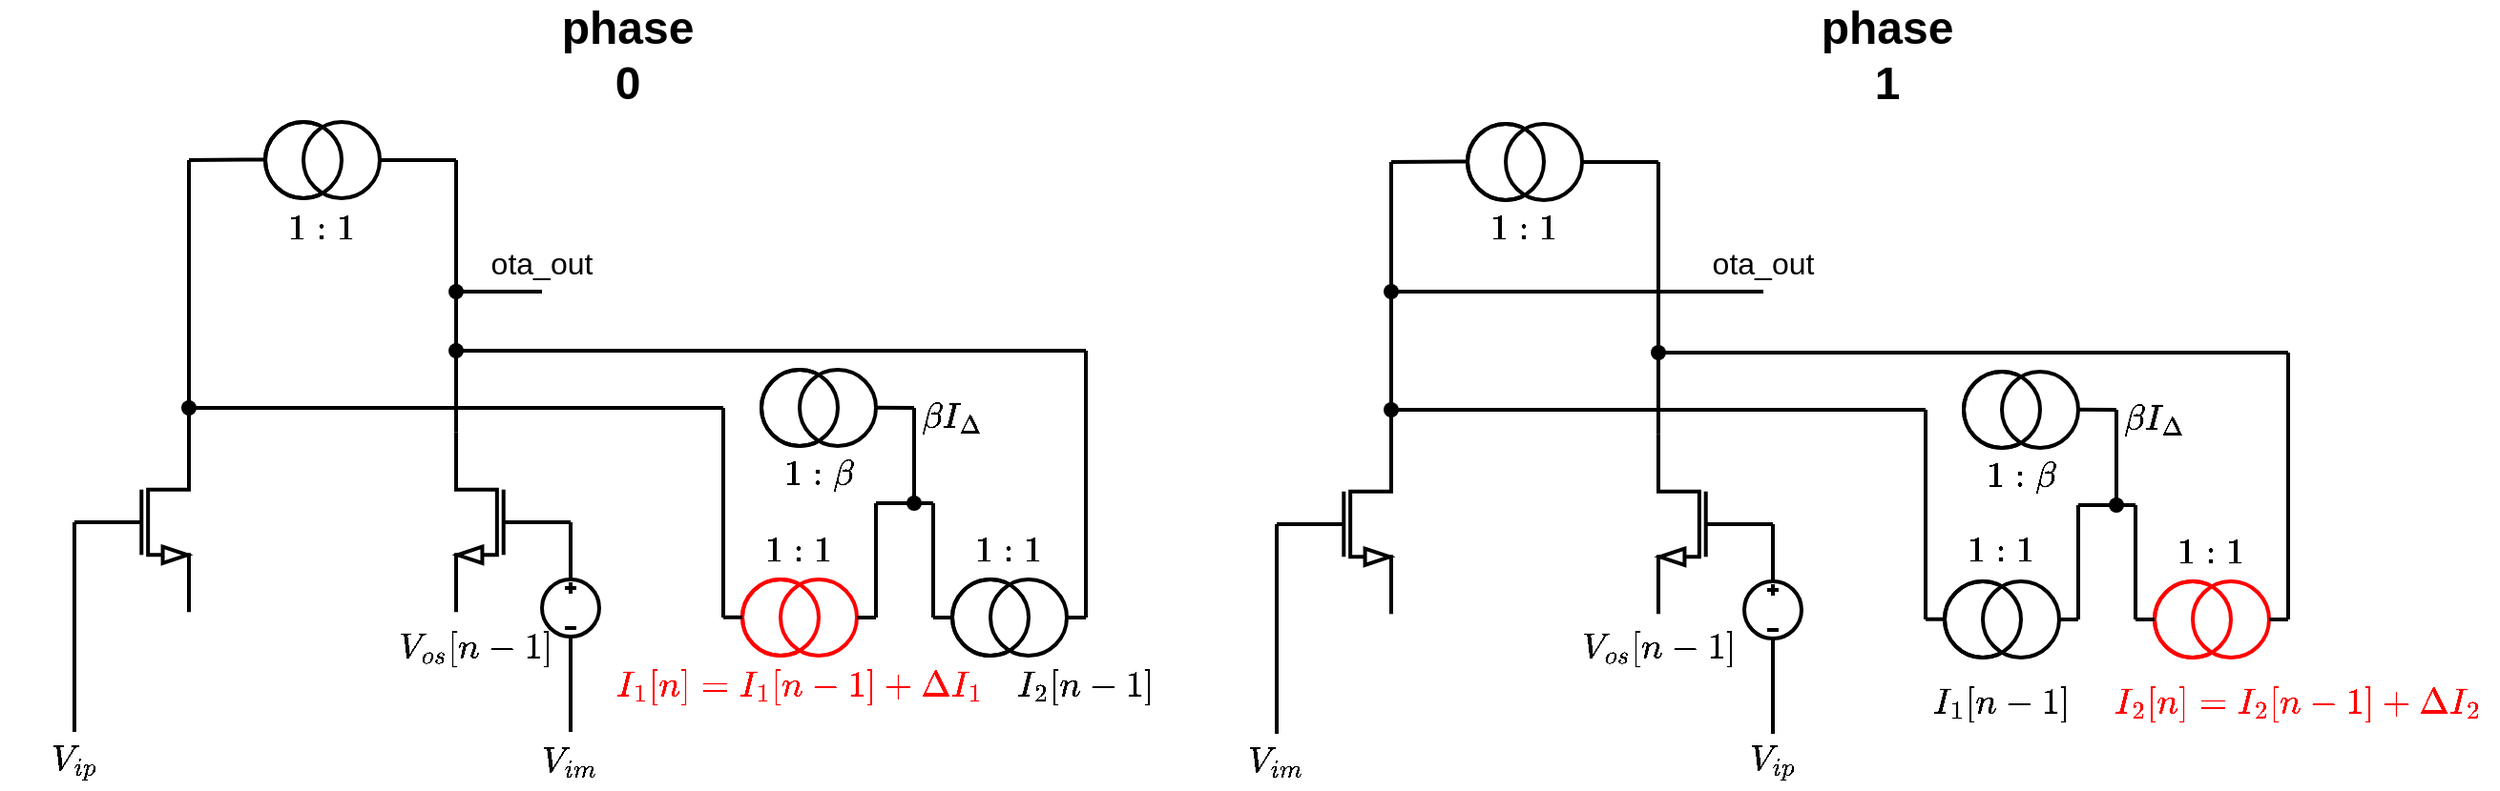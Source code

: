<mxfile version="28.0.6">
  <diagram name="Page-1" id="TuGj5kvht_a5tFD4zAao">
    <mxGraphModel dx="1747" dy="1021" grid="1" gridSize="10" guides="1" tooltips="1" connect="1" arrows="1" fold="1" page="1" pageScale="1" pageWidth="850" pageHeight="1100" math="1" shadow="0">
      <root>
        <mxCell id="0" />
        <mxCell id="1" parent="0" />
        <mxCell id="AMzglcMHUrroP556hHJn-3" value="" style="pointerEvents=1;verticalLabelPosition=bottom;shadow=0;dashed=0;align=center;html=1;verticalAlign=top;shape=mxgraph.electrical.signal_sources.current_source;direction=south;strokeWidth=2;" parent="1" vertex="1">
          <mxGeometry x="280" y="120" width="60" height="40" as="geometry" />
        </mxCell>
        <mxCell id="AMzglcMHUrroP556hHJn-4" value="" style="endArrow=none;html=1;rounded=0;strokeWidth=2;" parent="1" edge="1">
          <mxGeometry width="50" height="50" relative="1" as="geometry">
            <mxPoint x="340" y="140" as="sourcePoint" />
            <mxPoint x="380" y="140" as="targetPoint" />
          </mxGeometry>
        </mxCell>
        <mxCell id="AMzglcMHUrroP556hHJn-5" value="" style="endArrow=none;html=1;rounded=0;strokeWidth=2;" parent="1" edge="1">
          <mxGeometry width="50" height="50" relative="1" as="geometry">
            <mxPoint x="240" y="140" as="sourcePoint" />
            <mxPoint x="280" y="139.71" as="targetPoint" />
          </mxGeometry>
        </mxCell>
        <mxCell id="AMzglcMHUrroP556hHJn-6" value="" style="endArrow=none;html=1;rounded=0;exitDx=0;exitDy=0;exitPerimeter=0;strokeWidth=2;" parent="1" edge="1">
          <mxGeometry width="50" height="50" relative="1" as="geometry">
            <mxPoint x="240" y="201" as="sourcePoint" />
            <mxPoint x="240" y="140" as="targetPoint" />
          </mxGeometry>
        </mxCell>
        <mxCell id="AMzglcMHUrroP556hHJn-7" value="" style="endArrow=none;html=1;rounded=0;exitDx=0;exitDy=0;exitPerimeter=0;strokeWidth=2;" parent="1" source="m31NP56nFRz9vNVK3klE-5" edge="1">
          <mxGeometry width="50" height="50" relative="1" as="geometry">
            <mxPoint x="380" y="240" as="sourcePoint" />
            <mxPoint x="380" y="140" as="targetPoint" />
          </mxGeometry>
        </mxCell>
        <mxCell id="AMzglcMHUrroP556hHJn-8" value="" style="verticalLabelPosition=bottom;shadow=0;dashed=0;align=center;html=1;verticalAlign=top;shape=mxgraph.electrical.transistors.nmos;pointerEvents=1;strokeWidth=2;" parent="1" vertex="1">
          <mxGeometry x="180" y="280" width="60" height="100" as="geometry" />
        </mxCell>
        <mxCell id="AMzglcMHUrroP556hHJn-9" value="" style="verticalLabelPosition=bottom;shadow=0;dashed=0;align=center;html=1;verticalAlign=top;shape=mxgraph.electrical.transistors.nmos;pointerEvents=1;direction=east;flipH=1;strokeWidth=2;" parent="1" vertex="1">
          <mxGeometry x="380" y="280" width="60" height="100" as="geometry" />
        </mxCell>
        <mxCell id="AMzglcMHUrroP556hHJn-10" value="" style="endArrow=none;html=1;rounded=0;strokeWidth=2;" parent="1" edge="1">
          <mxGeometry width="50" height="50" relative="1" as="geometry">
            <mxPoint x="440" y="360" as="sourcePoint" />
            <mxPoint x="440" y="330" as="targetPoint" />
          </mxGeometry>
        </mxCell>
        <mxCell id="AMzglcMHUrroP556hHJn-11" value="" style="pointerEvents=1;verticalLabelPosition=bottom;shadow=0;dashed=0;align=center;html=1;verticalAlign=top;shape=mxgraph.electrical.signal_sources.source;aspect=fixed;points=[[0.5,0,0],[1,0.5,0],[0.5,1,0],[0,0.5,0]];elSignalType=dc3;strokeWidth=2;" parent="1" vertex="1">
          <mxGeometry x="425" y="360" width="30" height="30" as="geometry" />
        </mxCell>
        <mxCell id="AMzglcMHUrroP556hHJn-12" value="" style="endArrow=none;html=1;rounded=0;strokeWidth=2;" parent="1" edge="1">
          <mxGeometry width="50" height="50" relative="1" as="geometry">
            <mxPoint x="180" y="440" as="sourcePoint" />
            <mxPoint x="180" y="330" as="targetPoint" />
          </mxGeometry>
        </mxCell>
        <mxCell id="AMzglcMHUrroP556hHJn-13" value="" style="endArrow=none;html=1;rounded=0;strokeWidth=2;" parent="1" edge="1">
          <mxGeometry width="50" height="50" relative="1" as="geometry">
            <mxPoint x="440" y="440" as="sourcePoint" />
            <mxPoint x="440" y="390" as="targetPoint" />
          </mxGeometry>
        </mxCell>
        <mxCell id="AMzglcMHUrroP556hHJn-14" value="" style="pointerEvents=1;verticalLabelPosition=bottom;shadow=0;dashed=0;align=center;html=1;verticalAlign=top;shape=mxgraph.electrical.signal_sources.current_source;direction=south;strokeWidth=2;strokeColor=#FF0000;" parent="1" vertex="1">
          <mxGeometry x="530" y="360" width="60" height="40" as="geometry" />
        </mxCell>
        <mxCell id="AMzglcMHUrroP556hHJn-15" value="" style="pointerEvents=1;verticalLabelPosition=bottom;shadow=0;dashed=0;align=center;html=1;verticalAlign=top;shape=mxgraph.electrical.signal_sources.current_source;direction=south;strokeWidth=2;" parent="1" vertex="1">
          <mxGeometry x="640" y="360" width="60" height="40" as="geometry" />
        </mxCell>
        <mxCell id="AMzglcMHUrroP556hHJn-16" value="" style="endArrow=none;html=1;rounded=0;strokeWidth=2;" parent="1" source="AMzglcMHUrroP556hHJn-30" edge="1">
          <mxGeometry width="50" height="50" relative="1" as="geometry">
            <mxPoint x="240" y="270" as="sourcePoint" />
            <mxPoint x="520" y="270" as="targetPoint" />
          </mxGeometry>
        </mxCell>
        <mxCell id="AMzglcMHUrroP556hHJn-17" value="" style="endArrow=none;html=1;rounded=0;strokeWidth=2;" parent="1" edge="1">
          <mxGeometry width="50" height="50" relative="1" as="geometry">
            <mxPoint x="520" y="380" as="sourcePoint" />
            <mxPoint x="520" y="270" as="targetPoint" />
          </mxGeometry>
        </mxCell>
        <mxCell id="AMzglcMHUrroP556hHJn-18" value="" style="endArrow=none;html=1;rounded=0;strokeWidth=2;" parent="1" edge="1">
          <mxGeometry width="50" height="50" relative="1" as="geometry">
            <mxPoint x="710" y="380" as="sourcePoint" />
            <mxPoint x="710" y="240" as="targetPoint" />
          </mxGeometry>
        </mxCell>
        <mxCell id="AMzglcMHUrroP556hHJn-19" value="" style="endArrow=none;html=1;rounded=0;strokeWidth=2;" parent="1" edge="1">
          <mxGeometry width="50" height="50" relative="1" as="geometry">
            <mxPoint x="380" y="240" as="sourcePoint" />
            <mxPoint x="710" y="240" as="targetPoint" />
          </mxGeometry>
        </mxCell>
        <mxCell id="AMzglcMHUrroP556hHJn-20" value="" style="endArrow=none;html=1;rounded=0;strokeWidth=2;" parent="1" edge="1">
          <mxGeometry width="50" height="50" relative="1" as="geometry">
            <mxPoint x="590" y="380" as="sourcePoint" />
            <mxPoint x="600" y="380" as="targetPoint" />
          </mxGeometry>
        </mxCell>
        <mxCell id="AMzglcMHUrroP556hHJn-21" value="" style="endArrow=none;html=1;rounded=0;strokeWidth=2;" parent="1" edge="1">
          <mxGeometry width="50" height="50" relative="1" as="geometry">
            <mxPoint x="630" y="380" as="sourcePoint" />
            <mxPoint x="640" y="380" as="targetPoint" />
          </mxGeometry>
        </mxCell>
        <mxCell id="AMzglcMHUrroP556hHJn-22" value="" style="endArrow=none;html=1;rounded=0;strokeWidth=2;" parent="1" edge="1">
          <mxGeometry width="50" height="50" relative="1" as="geometry">
            <mxPoint x="520" y="379.87" as="sourcePoint" />
            <mxPoint x="530" y="379.87" as="targetPoint" />
          </mxGeometry>
        </mxCell>
        <mxCell id="AMzglcMHUrroP556hHJn-23" value="" style="endArrow=none;html=1;rounded=0;strokeWidth=2;" parent="1" edge="1">
          <mxGeometry width="50" height="50" relative="1" as="geometry">
            <mxPoint x="600" y="380" as="sourcePoint" />
            <mxPoint x="600" y="320" as="targetPoint" />
          </mxGeometry>
        </mxCell>
        <mxCell id="AMzglcMHUrroP556hHJn-24" value="" style="endArrow=none;html=1;rounded=0;strokeWidth=2;" parent="1" edge="1">
          <mxGeometry width="50" height="50" relative="1" as="geometry">
            <mxPoint x="630" y="380" as="sourcePoint" />
            <mxPoint x="630" y="320" as="targetPoint" />
          </mxGeometry>
        </mxCell>
        <mxCell id="AMzglcMHUrroP556hHJn-25" value="" style="pointerEvents=1;verticalLabelPosition=bottom;shadow=0;dashed=0;align=center;html=1;verticalAlign=top;shape=mxgraph.electrical.signal_sources.current_source;direction=south;strokeWidth=2;" parent="1" vertex="1">
          <mxGeometry x="540" y="250" width="60" height="40" as="geometry" />
        </mxCell>
        <mxCell id="AMzglcMHUrroP556hHJn-26" value="" style="endArrow=none;html=1;rounded=0;strokeWidth=2;" parent="1" edge="1">
          <mxGeometry width="50" height="50" relative="1" as="geometry">
            <mxPoint x="600" y="320" as="sourcePoint" />
            <mxPoint x="630" y="320" as="targetPoint" />
          </mxGeometry>
        </mxCell>
        <mxCell id="AMzglcMHUrroP556hHJn-27" value="" style="endArrow=none;html=1;rounded=0;strokeWidth=2;" parent="1" edge="1">
          <mxGeometry width="50" height="50" relative="1" as="geometry">
            <mxPoint x="620" y="320" as="sourcePoint" />
            <mxPoint x="620" y="270" as="targetPoint" />
          </mxGeometry>
        </mxCell>
        <mxCell id="AMzglcMHUrroP556hHJn-28" value="" style="endArrow=none;html=1;rounded=0;strokeWidth=2;" parent="1" edge="1">
          <mxGeometry width="50" height="50" relative="1" as="geometry">
            <mxPoint x="600" y="269.92" as="sourcePoint" />
            <mxPoint x="620" y="270" as="targetPoint" />
          </mxGeometry>
        </mxCell>
        <mxCell id="AMzglcMHUrroP556hHJn-29" value="" style="endArrow=none;html=1;rounded=0;strokeWidth=2;" parent="1" edge="1">
          <mxGeometry width="50" height="50" relative="1" as="geometry">
            <mxPoint x="700" y="380" as="sourcePoint" />
            <mxPoint x="710" y="380" as="targetPoint" />
          </mxGeometry>
        </mxCell>
        <mxCell id="AMzglcMHUrroP556hHJn-30" value="" style="shape=waypoint;sketch=0;fillStyle=solid;size=6;pointerEvents=1;points=[];fillColor=none;resizable=0;rotatable=0;perimeter=centerPerimeter;snapToPoint=1;strokeWidth=2;" parent="1" vertex="1">
          <mxGeometry x="230" y="260" width="20" height="20" as="geometry" />
        </mxCell>
        <mxCell id="AMzglcMHUrroP556hHJn-31" value="" style="shape=waypoint;sketch=0;fillStyle=solid;size=6;pointerEvents=1;points=[];fillColor=none;resizable=0;rotatable=0;perimeter=centerPerimeter;snapToPoint=1;strokeWidth=2;" parent="1" vertex="1">
          <mxGeometry x="370" y="230" width="20" height="20" as="geometry" />
        </mxCell>
        <mxCell id="AMzglcMHUrroP556hHJn-32" value="" style="shape=waypoint;sketch=0;fillStyle=solid;size=6;pointerEvents=1;points=[];fillColor=none;resizable=0;rotatable=0;perimeter=centerPerimeter;snapToPoint=1;strokeWidth=2;" parent="1" vertex="1">
          <mxGeometry x="610" y="310" width="20" height="20" as="geometry" />
        </mxCell>
        <mxCell id="AMzglcMHUrroP556hHJn-33" value="&lt;font style=&quot;font-size: 16px;&quot;&gt;$$V_{os}[n-1]$$&lt;/font&gt;" style="text;html=1;align=center;verticalAlign=middle;whiteSpace=wrap;rounded=0;strokeWidth=2;" parent="1" vertex="1">
          <mxGeometry x="360" y="381" width="60" height="30" as="geometry" />
        </mxCell>
        <mxCell id="AMzglcMHUrroP556hHJn-34" value="&lt;font style=&quot;font-size: 16px;&quot;&gt;$$V_{ip}$$&lt;/font&gt;" style="text;html=1;align=center;verticalAlign=middle;whiteSpace=wrap;rounded=0;strokeWidth=2;" parent="1" vertex="1">
          <mxGeometry x="150" y="440" width="60" height="30" as="geometry" />
        </mxCell>
        <mxCell id="AMzglcMHUrroP556hHJn-35" value="&lt;font style=&quot;font-size: 16px;&quot;&gt;$$V_{im}$$&lt;/font&gt;" style="text;html=1;align=center;verticalAlign=middle;whiteSpace=wrap;rounded=0;strokeWidth=2;" parent="1" vertex="1">
          <mxGeometry x="410" y="440" width="60" height="30" as="geometry" />
        </mxCell>
        <mxCell id="AMzglcMHUrroP556hHJn-36" value="&lt;font style=&quot;font-size: 16px; color: rgb(255, 0, 0);&quot;&gt;$$I_{1}[n]=I_{1}[n-1]+\Delta I_1$$&lt;/font&gt;" style="text;html=1;align=center;verticalAlign=middle;whiteSpace=wrap;rounded=0;strokeWidth=2;" parent="1" vertex="1">
          <mxGeometry x="530" y="401" width="60" height="30" as="geometry" />
        </mxCell>
        <mxCell id="AMzglcMHUrroP556hHJn-37" value="&lt;font style=&quot;font-size: 16px;&quot;&gt;$$I_{2}[n-1]$$&lt;/font&gt;" style="text;html=1;align=center;verticalAlign=middle;whiteSpace=wrap;rounded=0;strokeWidth=2;" parent="1" vertex="1">
          <mxGeometry x="680" y="401" width="60" height="30" as="geometry" />
        </mxCell>
        <mxCell id="AMzglcMHUrroP556hHJn-38" value="&lt;font style=&quot;font-size: 16px;&quot;&gt;$$\beta I_{\Delta}$$&lt;/font&gt;" style="text;html=1;align=center;verticalAlign=middle;whiteSpace=wrap;rounded=0;strokeWidth=2;" parent="1" vertex="1">
          <mxGeometry x="610" y="260" width="60" height="30" as="geometry" />
        </mxCell>
        <mxCell id="AMzglcMHUrroP556hHJn-39" value="" style="pointerEvents=1;verticalLabelPosition=bottom;shadow=0;dashed=0;align=center;html=1;verticalAlign=top;shape=mxgraph.electrical.signal_sources.current_source;direction=south;strokeWidth=2;" parent="1" vertex="1">
          <mxGeometry x="910" y="121" width="60" height="40" as="geometry" />
        </mxCell>
        <mxCell id="AMzglcMHUrroP556hHJn-40" value="" style="endArrow=none;html=1;rounded=0;strokeWidth=2;" parent="1" edge="1">
          <mxGeometry width="50" height="50" relative="1" as="geometry">
            <mxPoint x="970" y="141" as="sourcePoint" />
            <mxPoint x="1010" y="141" as="targetPoint" />
          </mxGeometry>
        </mxCell>
        <mxCell id="AMzglcMHUrroP556hHJn-41" value="" style="endArrow=none;html=1;rounded=0;strokeWidth=2;" parent="1" edge="1">
          <mxGeometry width="50" height="50" relative="1" as="geometry">
            <mxPoint x="870" y="141" as="sourcePoint" />
            <mxPoint x="910" y="140.71" as="targetPoint" />
          </mxGeometry>
        </mxCell>
        <mxCell id="AMzglcMHUrroP556hHJn-42" value="" style="endArrow=none;html=1;rounded=0;exitDx=0;exitDy=0;exitPerimeter=0;strokeWidth=2;" parent="1" edge="1">
          <mxGeometry width="50" height="50" relative="1" as="geometry">
            <mxPoint x="870" y="200" as="sourcePoint" />
            <mxPoint x="870" y="141" as="targetPoint" />
          </mxGeometry>
        </mxCell>
        <mxCell id="AMzglcMHUrroP556hHJn-43" value="" style="endArrow=none;html=1;rounded=0;exitX=1;exitY=0;exitDx=0;exitDy=0;exitPerimeter=0;strokeWidth=2;" parent="1" source="AMzglcMHUrroP556hHJn-45" edge="1">
          <mxGeometry width="50" height="50" relative="1" as="geometry">
            <mxPoint x="1010" y="241" as="sourcePoint" />
            <mxPoint x="1010" y="141" as="targetPoint" />
          </mxGeometry>
        </mxCell>
        <mxCell id="AMzglcMHUrroP556hHJn-44" value="" style="verticalLabelPosition=bottom;shadow=0;dashed=0;align=center;html=1;verticalAlign=top;shape=mxgraph.electrical.transistors.nmos;pointerEvents=1;strokeWidth=2;" parent="1" vertex="1">
          <mxGeometry x="810" y="281" width="60" height="100" as="geometry" />
        </mxCell>
        <mxCell id="AMzglcMHUrroP556hHJn-45" value="" style="verticalLabelPosition=bottom;shadow=0;dashed=0;align=center;html=1;verticalAlign=top;shape=mxgraph.electrical.transistors.nmos;pointerEvents=1;direction=east;flipH=1;strokeWidth=2;" parent="1" vertex="1">
          <mxGeometry x="1010" y="281" width="60" height="100" as="geometry" />
        </mxCell>
        <mxCell id="AMzglcMHUrroP556hHJn-46" value="" style="endArrow=none;html=1;rounded=0;strokeWidth=2;" parent="1" edge="1">
          <mxGeometry width="50" height="50" relative="1" as="geometry">
            <mxPoint x="1070" y="361" as="sourcePoint" />
            <mxPoint x="1070" y="331" as="targetPoint" />
          </mxGeometry>
        </mxCell>
        <mxCell id="AMzglcMHUrroP556hHJn-47" value="" style="pointerEvents=1;verticalLabelPosition=bottom;shadow=0;dashed=0;align=center;html=1;verticalAlign=top;shape=mxgraph.electrical.signal_sources.source;aspect=fixed;points=[[0.5,0,0],[1,0.5,0],[0.5,1,0],[0,0.5,0]];elSignalType=dc3;strokeWidth=2;" parent="1" vertex="1">
          <mxGeometry x="1055" y="361" width="30" height="30" as="geometry" />
        </mxCell>
        <mxCell id="AMzglcMHUrroP556hHJn-48" value="" style="endArrow=none;html=1;rounded=0;strokeWidth=2;" parent="1" edge="1">
          <mxGeometry width="50" height="50" relative="1" as="geometry">
            <mxPoint x="810" y="441" as="sourcePoint" />
            <mxPoint x="810" y="331" as="targetPoint" />
          </mxGeometry>
        </mxCell>
        <mxCell id="AMzglcMHUrroP556hHJn-49" value="" style="endArrow=none;html=1;rounded=0;strokeWidth=2;" parent="1" edge="1">
          <mxGeometry width="50" height="50" relative="1" as="geometry">
            <mxPoint x="1070" y="441" as="sourcePoint" />
            <mxPoint x="1070" y="391" as="targetPoint" />
          </mxGeometry>
        </mxCell>
        <mxCell id="AMzglcMHUrroP556hHJn-50" value="" style="pointerEvents=1;verticalLabelPosition=bottom;shadow=0;dashed=0;align=center;html=1;verticalAlign=top;shape=mxgraph.electrical.signal_sources.current_source;direction=south;strokeWidth=2;" parent="1" vertex="1">
          <mxGeometry x="1160" y="361" width="60" height="40" as="geometry" />
        </mxCell>
        <mxCell id="AMzglcMHUrroP556hHJn-51" value="" style="pointerEvents=1;verticalLabelPosition=bottom;shadow=0;dashed=0;align=center;html=1;verticalAlign=top;shape=mxgraph.electrical.signal_sources.current_source;direction=south;strokeWidth=2;strokeColor=#FF0000;" parent="1" vertex="1">
          <mxGeometry x="1270" y="361" width="60" height="40" as="geometry" />
        </mxCell>
        <mxCell id="AMzglcMHUrroP556hHJn-52" value="" style="endArrow=none;html=1;rounded=0;strokeWidth=2;" parent="1" source="AMzglcMHUrroP556hHJn-66" edge="1">
          <mxGeometry width="50" height="50" relative="1" as="geometry">
            <mxPoint x="870" y="271" as="sourcePoint" />
            <mxPoint x="1150" y="271" as="targetPoint" />
          </mxGeometry>
        </mxCell>
        <mxCell id="AMzglcMHUrroP556hHJn-53" value="" style="endArrow=none;html=1;rounded=0;strokeWidth=2;" parent="1" edge="1">
          <mxGeometry width="50" height="50" relative="1" as="geometry">
            <mxPoint x="1150" y="381" as="sourcePoint" />
            <mxPoint x="1150" y="271" as="targetPoint" />
          </mxGeometry>
        </mxCell>
        <mxCell id="AMzglcMHUrroP556hHJn-54" value="" style="endArrow=none;html=1;rounded=0;strokeWidth=2;" parent="1" edge="1">
          <mxGeometry width="50" height="50" relative="1" as="geometry">
            <mxPoint x="1340" y="381" as="sourcePoint" />
            <mxPoint x="1340" y="241" as="targetPoint" />
          </mxGeometry>
        </mxCell>
        <mxCell id="AMzglcMHUrroP556hHJn-55" value="" style="endArrow=none;html=1;rounded=0;strokeWidth=2;" parent="1" edge="1">
          <mxGeometry width="50" height="50" relative="1" as="geometry">
            <mxPoint x="1010" y="241" as="sourcePoint" />
            <mxPoint x="1340" y="241" as="targetPoint" />
          </mxGeometry>
        </mxCell>
        <mxCell id="AMzglcMHUrroP556hHJn-56" value="" style="endArrow=none;html=1;rounded=0;strokeWidth=2;" parent="1" edge="1">
          <mxGeometry width="50" height="50" relative="1" as="geometry">
            <mxPoint x="1220" y="381" as="sourcePoint" />
            <mxPoint x="1230" y="381" as="targetPoint" />
          </mxGeometry>
        </mxCell>
        <mxCell id="AMzglcMHUrroP556hHJn-57" value="" style="endArrow=none;html=1;rounded=0;strokeWidth=2;" parent="1" edge="1">
          <mxGeometry width="50" height="50" relative="1" as="geometry">
            <mxPoint x="1260" y="381" as="sourcePoint" />
            <mxPoint x="1270" y="381" as="targetPoint" />
          </mxGeometry>
        </mxCell>
        <mxCell id="AMzglcMHUrroP556hHJn-58" value="" style="endArrow=none;html=1;rounded=0;strokeWidth=2;" parent="1" edge="1">
          <mxGeometry width="50" height="50" relative="1" as="geometry">
            <mxPoint x="1150" y="380.87" as="sourcePoint" />
            <mxPoint x="1160" y="380.87" as="targetPoint" />
          </mxGeometry>
        </mxCell>
        <mxCell id="AMzglcMHUrroP556hHJn-59" value="" style="endArrow=none;html=1;rounded=0;strokeWidth=2;" parent="1" edge="1">
          <mxGeometry width="50" height="50" relative="1" as="geometry">
            <mxPoint x="1230" y="381" as="sourcePoint" />
            <mxPoint x="1230" y="321" as="targetPoint" />
          </mxGeometry>
        </mxCell>
        <mxCell id="AMzglcMHUrroP556hHJn-60" value="" style="endArrow=none;html=1;rounded=0;strokeWidth=2;" parent="1" edge="1">
          <mxGeometry width="50" height="50" relative="1" as="geometry">
            <mxPoint x="1260" y="381" as="sourcePoint" />
            <mxPoint x="1260" y="321" as="targetPoint" />
          </mxGeometry>
        </mxCell>
        <mxCell id="AMzglcMHUrroP556hHJn-61" value="" style="pointerEvents=1;verticalLabelPosition=bottom;shadow=0;dashed=0;align=center;html=1;verticalAlign=top;shape=mxgraph.electrical.signal_sources.current_source;direction=south;strokeWidth=2;" parent="1" vertex="1">
          <mxGeometry x="1170" y="251" width="60" height="40" as="geometry" />
        </mxCell>
        <mxCell id="AMzglcMHUrroP556hHJn-62" value="" style="endArrow=none;html=1;rounded=0;strokeWidth=2;" parent="1" edge="1">
          <mxGeometry width="50" height="50" relative="1" as="geometry">
            <mxPoint x="1230" y="321" as="sourcePoint" />
            <mxPoint x="1260" y="321" as="targetPoint" />
          </mxGeometry>
        </mxCell>
        <mxCell id="AMzglcMHUrroP556hHJn-63" value="" style="endArrow=none;html=1;rounded=0;strokeWidth=2;" parent="1" edge="1">
          <mxGeometry width="50" height="50" relative="1" as="geometry">
            <mxPoint x="1250" y="321" as="sourcePoint" />
            <mxPoint x="1250" y="271" as="targetPoint" />
          </mxGeometry>
        </mxCell>
        <mxCell id="AMzglcMHUrroP556hHJn-64" value="" style="endArrow=none;html=1;rounded=0;strokeWidth=2;" parent="1" edge="1">
          <mxGeometry width="50" height="50" relative="1" as="geometry">
            <mxPoint x="1230" y="270.92" as="sourcePoint" />
            <mxPoint x="1250" y="271" as="targetPoint" />
          </mxGeometry>
        </mxCell>
        <mxCell id="AMzglcMHUrroP556hHJn-65" value="" style="endArrow=none;html=1;rounded=0;strokeWidth=2;" parent="1" edge="1">
          <mxGeometry width="50" height="50" relative="1" as="geometry">
            <mxPoint x="1330" y="381" as="sourcePoint" />
            <mxPoint x="1340" y="381" as="targetPoint" />
          </mxGeometry>
        </mxCell>
        <mxCell id="AMzglcMHUrroP556hHJn-66" value="" style="shape=waypoint;sketch=0;fillStyle=solid;size=6;pointerEvents=1;points=[];fillColor=none;resizable=0;rotatable=0;perimeter=centerPerimeter;snapToPoint=1;strokeWidth=2;" parent="1" vertex="1">
          <mxGeometry x="860" y="261" width="20" height="20" as="geometry" />
        </mxCell>
        <mxCell id="AMzglcMHUrroP556hHJn-67" value="" style="shape=waypoint;sketch=0;fillStyle=solid;size=6;pointerEvents=1;points=[];fillColor=none;resizable=0;rotatable=0;perimeter=centerPerimeter;snapToPoint=1;strokeWidth=2;" parent="1" vertex="1">
          <mxGeometry x="1000" y="231" width="20" height="20" as="geometry" />
        </mxCell>
        <mxCell id="AMzglcMHUrroP556hHJn-68" value="" style="shape=waypoint;sketch=0;fillStyle=solid;size=6;pointerEvents=1;points=[];fillColor=none;resizable=0;rotatable=0;perimeter=centerPerimeter;snapToPoint=1;strokeWidth=2;" parent="1" vertex="1">
          <mxGeometry x="1240" y="311" width="20" height="20" as="geometry" />
        </mxCell>
        <mxCell id="AMzglcMHUrroP556hHJn-69" value="&lt;font style=&quot;font-size: 16px;&quot;&gt;$$V_{os}[n-1]$$&lt;/font&gt;" style="text;html=1;align=center;verticalAlign=middle;whiteSpace=wrap;rounded=0;strokeWidth=2;" parent="1" vertex="1">
          <mxGeometry x="980" y="381" width="60" height="30" as="geometry" />
        </mxCell>
        <mxCell id="AMzglcMHUrroP556hHJn-70" value="&lt;font style=&quot;font-size: 16px;&quot;&gt;$$V_{ip}$$&lt;/font&gt;" style="text;html=1;align=center;verticalAlign=middle;whiteSpace=wrap;rounded=0;strokeWidth=2;" parent="1" vertex="1">
          <mxGeometry x="1040" y="440" width="60" height="30" as="geometry" />
        </mxCell>
        <mxCell id="AMzglcMHUrroP556hHJn-71" value="&lt;font style=&quot;font-size: 16px;&quot;&gt;$$V_{im}$$&lt;/font&gt;" style="text;html=1;align=center;verticalAlign=middle;whiteSpace=wrap;rounded=0;strokeWidth=2;" parent="1" vertex="1">
          <mxGeometry x="780" y="440" width="60" height="30" as="geometry" />
        </mxCell>
        <mxCell id="AMzglcMHUrroP556hHJn-72" value="&lt;font style=&quot;font-size: 16px;&quot;&gt;$$I_{1}[n-1]$$&lt;/font&gt;" style="text;html=1;align=center;verticalAlign=middle;whiteSpace=wrap;rounded=0;strokeWidth=2;" parent="1" vertex="1">
          <mxGeometry x="1160" y="410" width="60" height="30" as="geometry" />
        </mxCell>
        <mxCell id="AMzglcMHUrroP556hHJn-74" value="&lt;font style=&quot;font-size: 16px;&quot;&gt;$$\beta I_{\Delta}$$&lt;/font&gt;" style="text;html=1;align=center;verticalAlign=middle;whiteSpace=wrap;rounded=0;strokeWidth=2;" parent="1" vertex="1">
          <mxGeometry x="1240" y="261" width="60" height="30" as="geometry" />
        </mxCell>
        <mxCell id="AMzglcMHUrroP556hHJn-75" value="&lt;font style=&quot;font-size: 16px;&quot;&gt;$$1:1$$&lt;/font&gt;" style="text;html=1;align=center;verticalAlign=middle;whiteSpace=wrap;rounded=0;strokeWidth=2;" parent="1" vertex="1">
          <mxGeometry x="280" y="161" width="60" height="30" as="geometry" />
        </mxCell>
        <mxCell id="AMzglcMHUrroP556hHJn-76" value="&lt;font style=&quot;font-size: 16px;&quot;&gt;$$1:1$$&lt;/font&gt;" style="text;html=1;align=center;verticalAlign=middle;whiteSpace=wrap;rounded=0;strokeWidth=2;" parent="1" vertex="1">
          <mxGeometry x="910" y="161" width="60" height="30" as="geometry" />
        </mxCell>
        <mxCell id="AMzglcMHUrroP556hHJn-77" value="&lt;font style=&quot;font-size: 16px;&quot;&gt;$$1:1$$&lt;/font&gt;" style="text;html=1;align=center;verticalAlign=middle;whiteSpace=wrap;rounded=0;strokeWidth=2;" parent="1" vertex="1">
          <mxGeometry x="530" y="330" width="60" height="30" as="geometry" />
        </mxCell>
        <mxCell id="AMzglcMHUrroP556hHJn-78" value="&lt;font style=&quot;font-size: 16px;&quot;&gt;$$1:1$$&lt;/font&gt;" style="text;html=1;align=center;verticalAlign=middle;whiteSpace=wrap;rounded=0;strokeWidth=2;" parent="1" vertex="1">
          <mxGeometry x="640" y="330" width="60" height="30" as="geometry" />
        </mxCell>
        <mxCell id="AMzglcMHUrroP556hHJn-79" value="&lt;font style=&quot;font-size: 16px;&quot;&gt;$$1:1$$&lt;/font&gt;" style="text;html=1;align=center;verticalAlign=middle;whiteSpace=wrap;rounded=0;strokeWidth=2;" parent="1" vertex="1">
          <mxGeometry x="1160" y="330" width="60" height="30" as="geometry" />
        </mxCell>
        <mxCell id="AMzglcMHUrroP556hHJn-80" value="&lt;font style=&quot;font-size: 16px;&quot;&gt;$$1:1$$&lt;/font&gt;" style="text;html=1;align=center;verticalAlign=middle;whiteSpace=wrap;rounded=0;strokeWidth=2;" parent="1" vertex="1">
          <mxGeometry x="1270" y="331" width="60" height="30" as="geometry" />
        </mxCell>
        <mxCell id="AMzglcMHUrroP556hHJn-81" value="&lt;font style=&quot;font-size: 16px;&quot;&gt;$$1:\beta$$&lt;/font&gt;" style="text;html=1;align=center;verticalAlign=middle;whiteSpace=wrap;rounded=0;strokeWidth=2;" parent="1" vertex="1">
          <mxGeometry x="1170" y="291" width="60" height="30" as="geometry" />
        </mxCell>
        <mxCell id="AMzglcMHUrroP556hHJn-82" value="&lt;font style=&quot;font-size: 16px;&quot;&gt;$$1:\beta$$&lt;/font&gt;" style="text;html=1;align=center;verticalAlign=middle;whiteSpace=wrap;rounded=0;strokeWidth=2;" parent="1" vertex="1">
          <mxGeometry x="540" y="290" width="60" height="30" as="geometry" />
        </mxCell>
        <mxCell id="AMzglcMHUrroP556hHJn-83" value="&lt;font style=&quot;font-size: 24px;&quot;&gt;&lt;b style=&quot;&quot;&gt;phase 0&lt;/b&gt;&lt;/font&gt;" style="text;html=1;align=center;verticalAlign=middle;whiteSpace=wrap;rounded=0;strokeWidth=2;" parent="1" vertex="1">
          <mxGeometry x="425" y="70" width="90" height="30" as="geometry" />
        </mxCell>
        <mxCell id="AMzglcMHUrroP556hHJn-84" value="&lt;font style=&quot;font-size: 24px;&quot;&gt;&lt;b style=&quot;&quot;&gt;phase 1&lt;/b&gt;&lt;/font&gt;" style="text;html=1;align=center;verticalAlign=middle;whiteSpace=wrap;rounded=0;strokeWidth=2;" parent="1" vertex="1">
          <mxGeometry x="1085" y="70" width="90" height="30" as="geometry" />
        </mxCell>
        <mxCell id="m31NP56nFRz9vNVK3klE-1" value="" style="endArrow=none;html=1;rounded=0;strokeWidth=2;entryX=0.5;entryY=1;entryDx=0;entryDy=0;" parent="1" source="m31NP56nFRz9vNVK3klE-5" target="m31NP56nFRz9vNVK3klE-4" edge="1">
          <mxGeometry width="50" height="50" relative="1" as="geometry">
            <mxPoint x="380" y="209.83" as="sourcePoint" />
            <mxPoint x="580" y="209.83" as="targetPoint" />
            <Array as="points">
              <mxPoint x="400" y="209" />
            </Array>
          </mxGeometry>
        </mxCell>
        <mxCell id="m31NP56nFRz9vNVK3klE-3" value="" style="endArrow=none;html=1;rounded=0;exitX=1;exitY=0.01;exitDx=0;exitDy=0;exitPerimeter=0;strokeWidth=2;" parent="1" source="AMzglcMHUrroP556hHJn-8" edge="1">
          <mxGeometry width="50" height="50" relative="1" as="geometry">
            <mxPoint x="240" y="284" as="sourcePoint" />
            <mxPoint x="240" y="201" as="targetPoint" />
          </mxGeometry>
        </mxCell>
        <mxCell id="m31NP56nFRz9vNVK3klE-4" value="&lt;span style=&quot;font-size: 16px;&quot;&gt;ota_out&lt;/span&gt;" style="text;html=1;align=center;verticalAlign=middle;whiteSpace=wrap;rounded=0;strokeWidth=2;" parent="1" vertex="1">
          <mxGeometry x="395" y="179" width="60" height="30" as="geometry" />
        </mxCell>
        <mxCell id="m31NP56nFRz9vNVK3klE-6" value="" style="endArrow=none;html=1;rounded=0;exitX=1;exitY=0;exitDx=0;exitDy=0;exitPerimeter=0;strokeWidth=2;" parent="1" source="AMzglcMHUrroP556hHJn-9" target="m31NP56nFRz9vNVK3klE-5" edge="1">
          <mxGeometry width="50" height="50" relative="1" as="geometry">
            <mxPoint x="380" y="283" as="sourcePoint" />
            <mxPoint x="380" y="140" as="targetPoint" />
          </mxGeometry>
        </mxCell>
        <mxCell id="m31NP56nFRz9vNVK3klE-5" value="" style="shape=waypoint;sketch=0;fillStyle=solid;size=6;pointerEvents=1;points=[];fillColor=none;resizable=0;rotatable=0;perimeter=centerPerimeter;snapToPoint=1;strokeWidth=2;" parent="1" vertex="1">
          <mxGeometry x="370" y="199" width="20" height="20" as="geometry" />
        </mxCell>
        <mxCell id="m31NP56nFRz9vNVK3klE-11" value="" style="endArrow=none;html=1;rounded=0;exitX=1;exitY=0.01;exitDx=0;exitDy=0;exitPerimeter=0;strokeWidth=2;" parent="1" source="AMzglcMHUrroP556hHJn-44" edge="1">
          <mxGeometry width="50" height="50" relative="1" as="geometry">
            <mxPoint x="870" y="285" as="sourcePoint" />
            <mxPoint x="870" y="200" as="targetPoint" />
          </mxGeometry>
        </mxCell>
        <mxCell id="m31NP56nFRz9vNVK3klE-13" value="" style="endArrow=none;html=1;rounded=0;strokeWidth=2;entryX=0.5;entryY=1;entryDx=0;entryDy=0;" parent="1" source="m31NP56nFRz9vNVK3klE-15" target="m31NP56nFRz9vNVK3klE-14" edge="1">
          <mxGeometry width="50" height="50" relative="1" as="geometry">
            <mxPoint x="870" y="209.83" as="sourcePoint" />
            <mxPoint x="1070" y="209.83" as="targetPoint" />
            <Array as="points">
              <mxPoint x="890" y="209" />
            </Array>
          </mxGeometry>
        </mxCell>
        <mxCell id="m31NP56nFRz9vNVK3klE-14" value="&lt;span style=&quot;font-size: 16px;&quot;&gt;ota_out&lt;/span&gt;" style="text;html=1;align=center;verticalAlign=middle;whiteSpace=wrap;rounded=0;strokeWidth=2;" parent="1" vertex="1">
          <mxGeometry x="1035" y="179" width="60" height="30" as="geometry" />
        </mxCell>
        <mxCell id="m31NP56nFRz9vNVK3klE-15" value="" style="shape=waypoint;sketch=0;fillStyle=solid;size=6;pointerEvents=1;points=[];fillColor=none;resizable=0;rotatable=0;perimeter=centerPerimeter;snapToPoint=1;strokeWidth=2;" parent="1" vertex="1">
          <mxGeometry x="860" y="199" width="20" height="20" as="geometry" />
        </mxCell>
        <mxCell id="QOUg6WwI-Nw2HB1CUy9--1" value="&lt;font style=&quot;font-size: 16px; color: rgb(255, 0, 0);&quot;&gt;$$I_{2}[n]=I_{2}[n-1]+\Delta I_2$$&lt;/font&gt;" style="text;html=1;align=center;verticalAlign=middle;whiteSpace=wrap;rounded=0;strokeWidth=2;" parent="1" vertex="1">
          <mxGeometry x="1240" y="410" width="210" height="30" as="geometry" />
        </mxCell>
      </root>
    </mxGraphModel>
  </diagram>
</mxfile>
